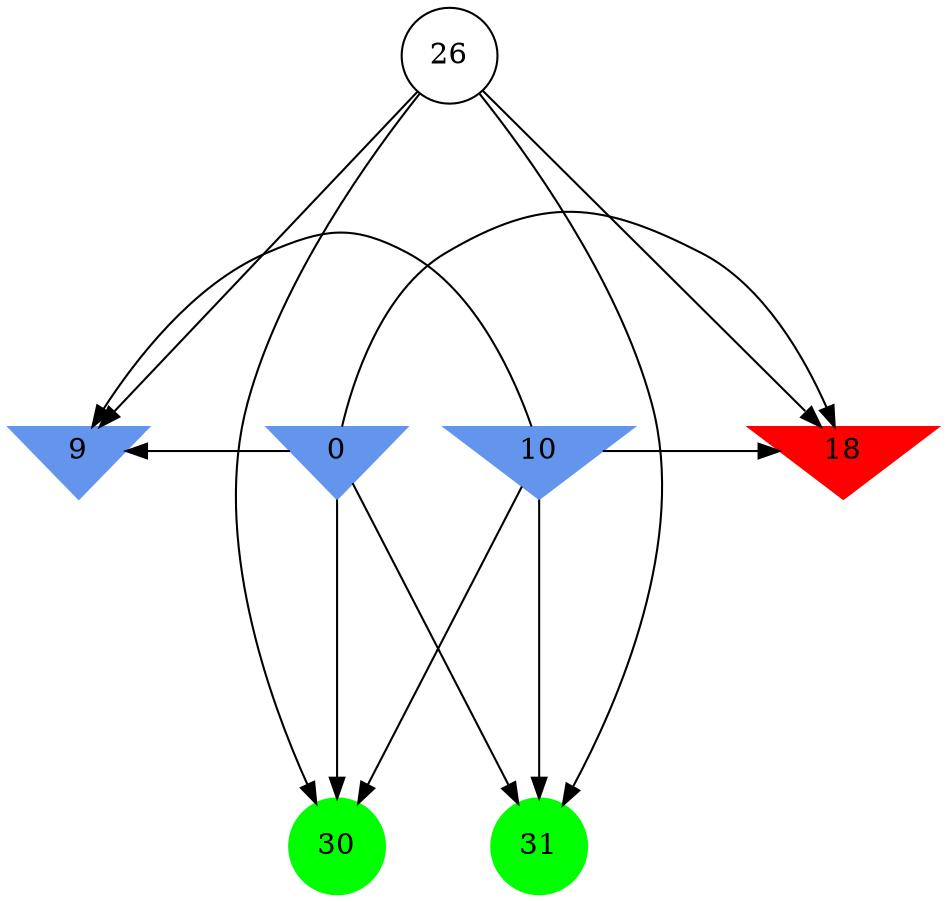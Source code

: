 digraph brain {
	ranksep=2.0;
	0 [shape=invtriangle,style=filled,color=cornflowerblue];
	9 [shape=invtriangle,style=filled,color=cornflowerblue];
	10 [shape=invtriangle,style=filled,color=cornflowerblue];
	18 [shape=invtriangle,style=filled,color=red];
	26 [shape=circle,color=black];
	30 [shape=circle,style=filled,color=green];
	31 [shape=circle,style=filled,color=green];
	26	->	31;
	26	->	18;
	26	->	9;
	26	->	30;
	0	->	31;
	0	->	18;
	0	->	9;
	0	->	30;
	10	->	31;
	10	->	18;
	10	->	9;
	10	->	30;
	{ rank=same; 0; 9; 10; 18; }
	{ rank=same; 26; }
	{ rank=same; 30; 31; }
}
